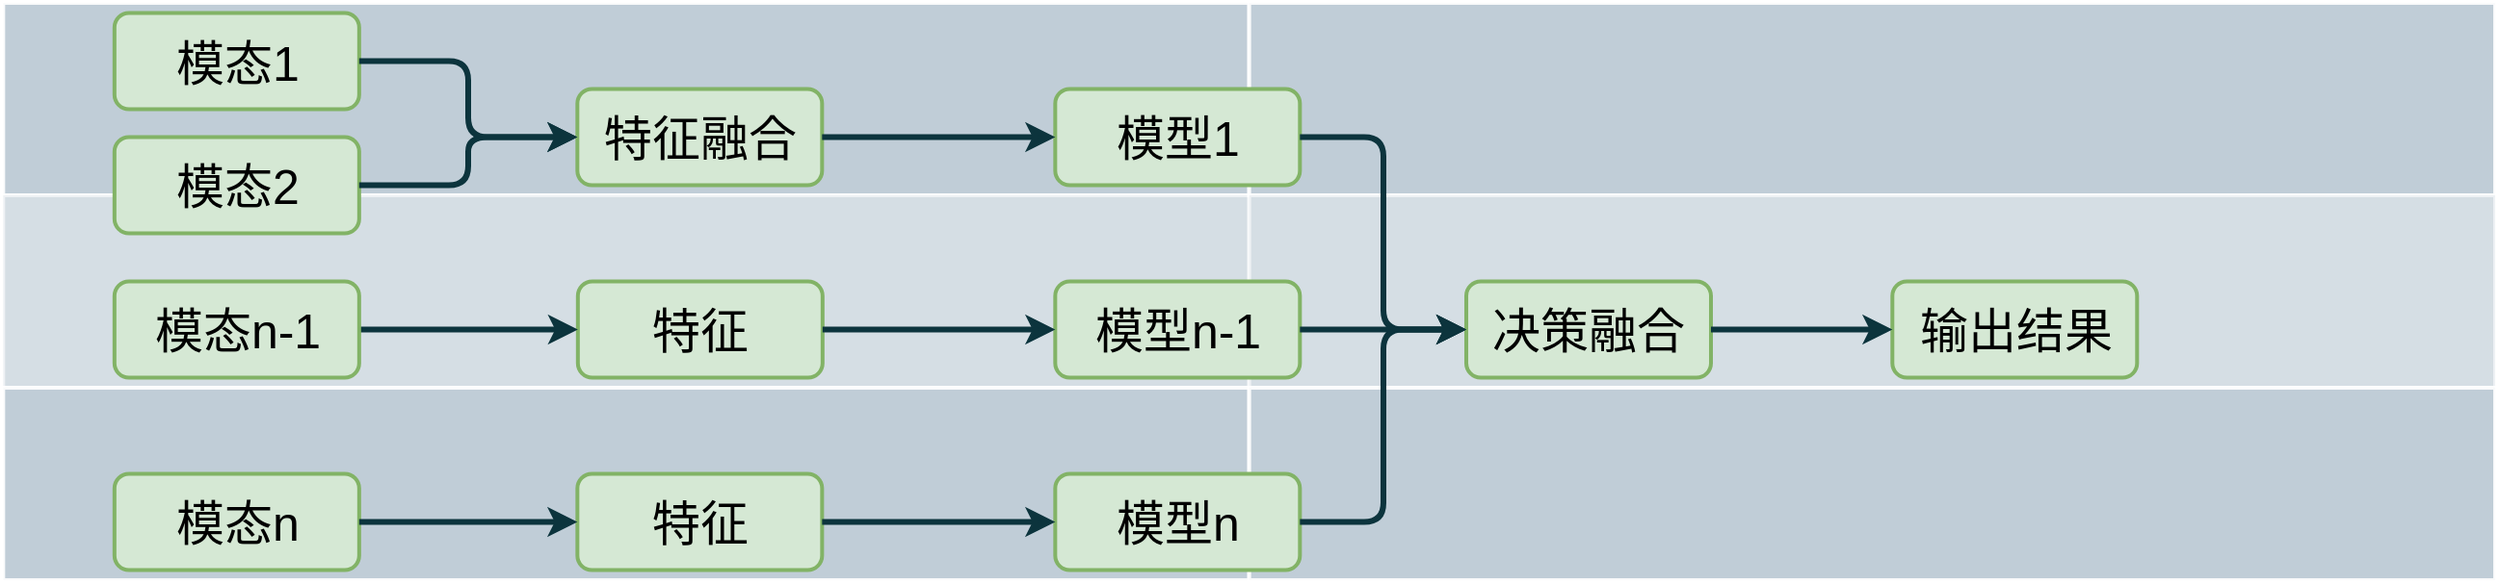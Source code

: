 <mxfile version="20.5.3" type="github">
  <diagram id="6a731a19-8d31-9384-78a2-239565b7b9f0" name="Page-1">
    <mxGraphModel dx="1673" dy="60" grid="1" gridSize="10" guides="1" tooltips="1" connect="1" arrows="1" fold="1" page="1" pageScale="1" pageWidth="1169" pageHeight="827" background="none" math="0" shadow="0">
      <root>
        <mxCell id="0" />
        <mxCell id="1" parent="0" />
        <mxCell id="78" value="" style="strokeColor=#FFFFFF;fillColor=#BAC8D3;fontSize=25;strokeWidth=2;fontFamily=Helvetica;html=1;opacity=90;" parent="1" vertex="1">
          <mxGeometry x="890.667" y="1230.5" width="646.667" height="100" as="geometry" />
        </mxCell>
        <mxCell id="79" value="" style="strokeColor=#FFFFFF;fillColor=#BAC8D3;fontSize=25;strokeWidth=2;fontFamily=Helvetica;html=1;opacity=60;" parent="1" vertex="1">
          <mxGeometry x="890.667" y="1330.5" width="646.667" height="100" as="geometry" />
        </mxCell>
        <mxCell id="80" value="" style="strokeColor=#FFFFFF;fillColor=#BAC8D3;fontSize=25;strokeWidth=2;fontFamily=Helvetica;html=1;opacity=90;" parent="1" vertex="1">
          <mxGeometry x="890.667" y="1430.5" width="646.667" height="100" as="geometry" />
        </mxCell>
        <mxCell id="85" value="" style="strokeColor=#FFFFFF;fillColor=#BAC8D3;fontSize=25;strokeWidth=2;fontFamily=Helvetica;html=1;opacity=90;" parent="1" vertex="1">
          <mxGeometry x="1537.333" y="1230.5" width="646.667" height="100" as="geometry" />
        </mxCell>
        <mxCell id="86" value="" style="strokeColor=#FFFFFF;fillColor=#BAC8D3;fontSize=25;strokeWidth=2;fontFamily=Helvetica;html=1;opacity=60;" parent="1" vertex="1">
          <mxGeometry x="1537.333" y="1330.5" width="646.667" height="100" as="geometry" />
        </mxCell>
        <mxCell id="87" value="" style="strokeColor=#FFFFFF;fillColor=#BAC8D3;fontSize=25;strokeWidth=2;fontFamily=Helvetica;html=1;opacity=90;" parent="1" vertex="1">
          <mxGeometry x="1537.333" y="1430.5" width="646.667" height="100" as="geometry" />
        </mxCell>
        <mxCell id="92" value="模态1" style="rounded=1;fillColor=#d5e8d4;strokeColor=#82b366;strokeWidth=2;fontFamily=Helvetica;html=1;fontSize=25;" parent="1" vertex="1">
          <mxGeometry x="948.414" y="1235.75" width="127" height="50" as="geometry" />
        </mxCell>
        <mxCell id="93" value="特征融合" style="rounded=1;fillColor=#d5e8d4;strokeColor=#82b366;strokeWidth=2;fontFamily=Helvetica;html=1;fontSize=25;" parent="1" vertex="1">
          <mxGeometry x="1188.665" y="1275.25" width="127" height="50" as="geometry" />
        </mxCell>
        <mxCell id="94" value="特征" style="rounded=1;fillColor=#d5e8d4;strokeColor=#82b366;strokeWidth=2;fontFamily=Helvetica;html=1;fontSize=25;" parent="1" vertex="1">
          <mxGeometry x="1188.915" y="1375.25" width="127" height="50" as="geometry" />
        </mxCell>
        <mxCell id="95" value="模态n" style="rounded=1;fillColor=#d5e8d4;strokeColor=#82b366;strokeWidth=2;fontFamily=Helvetica;html=1;fontSize=25;" parent="1" vertex="1">
          <mxGeometry x="948.414" y="1475.25" width="127" height="50" as="geometry" />
        </mxCell>
        <mxCell id="96" value="模态2" style="rounded=1;fillColor=#d5e8d4;strokeColor=#82b366;strokeWidth=2;fontFamily=Helvetica;html=1;fontSize=25;" parent="1" vertex="1">
          <mxGeometry x="948.414" y="1300.25" width="127" height="50" as="geometry" />
        </mxCell>
        <mxCell id="100" value="模型1" style="rounded=1;fillColor=#d5e8d4;strokeColor=#82b366;strokeWidth=2;fontFamily=Helvetica;html=1;fontSize=25;" parent="1" vertex="1">
          <mxGeometry x="1436.665" y="1275.25" width="127" height="50" as="geometry" />
        </mxCell>
        <mxCell id="101" value="模型n" style="rounded=1;fillColor=#d5e8d4;strokeColor=#82b366;strokeWidth=2;fontFamily=Helvetica;html=1;fontSize=25;" parent="1" vertex="1">
          <mxGeometry x="1436.665" y="1475.25" width="127" height="50" as="geometry" />
        </mxCell>
        <mxCell id="102" value="特征" style="rounded=1;fillColor=#d5e8d4;strokeColor=#82b366;strokeWidth=2;fontFamily=Helvetica;html=1;fontSize=25;" parent="1" vertex="1">
          <mxGeometry x="1188.669" y="1475.25" width="127" height="50" as="geometry" />
        </mxCell>
        <mxCell id="103" value="模型n-1" style="rounded=1;fillColor=#d5e8d4;strokeColor=#82b366;strokeWidth=2;fontFamily=Helvetica;html=1;fontSize=25;" parent="1" vertex="1">
          <mxGeometry x="1436.665" y="1375.25" width="127" height="50" as="geometry" />
        </mxCell>
        <mxCell id="106" value="决策融合" style="rounded=1;fillColor=#d5e8d4;strokeColor=#82b366;strokeWidth=2;fontFamily=Helvetica;html=1;fontSize=25;" parent="1" vertex="1">
          <mxGeometry x="1649.995" y="1375.25" width="127" height="50" as="geometry" />
        </mxCell>
        <mxCell id="107" value="输出结果" style="rounded=1;fillColor=#d5e8d4;strokeColor=#82b366;strokeWidth=2;fontFamily=Helvetica;html=1;fontSize=25;" parent="1" vertex="1">
          <mxGeometry x="1871.152" y="1375.25" width="127" height="50" as="geometry" />
        </mxCell>
        <mxCell id="117" value="" style="edgeStyle=elbowEdgeStyle;elbow=horizontal;strokeWidth=3;strokeColor=#0C343D;fontFamily=Helvetica;html=1;exitX=1;exitY=0.5;exitDx=0;exitDy=0;fontSize=25;" parent="1" source="lC2E6rJAO64S_w_7Imwg-144" target="94" edge="1">
          <mxGeometry x="6.449" y="830.5" width="131.973" height="100" as="geometry">
            <mxPoint x="6.449" y="930.5" as="sourcePoint" />
            <mxPoint x="138.422" y="830.5" as="targetPoint" />
          </mxGeometry>
        </mxCell>
        <mxCell id="121" value="" style="edgeStyle=elbowEdgeStyle;elbow=horizontal;strokeWidth=3;strokeColor=#0C343D;fontFamily=Helvetica;html=1;exitX=1;exitY=0.5;exitDx=0;exitDy=0;fontSize=25;" parent="1" source="93" target="100" edge="1">
          <mxGeometry x="6.449" y="830.5" width="131.973" height="100" as="geometry">
            <mxPoint x="1190" y="1281" as="sourcePoint" />
            <mxPoint x="138.422" y="830.5" as="targetPoint" />
          </mxGeometry>
        </mxCell>
        <mxCell id="124" value="" style="edgeStyle=elbowEdgeStyle;elbow=horizontal;strokeWidth=3;strokeColor=#0C343D;fontFamily=Helvetica;html=1;exitX=1;exitY=0.5;exitDx=0;exitDy=0;fontSize=25;" parent="1" source="94" target="103" edge="1">
          <mxGeometry x="6.449" y="830.5" width="131.973" height="100" as="geometry">
            <mxPoint x="6.449" y="930.5" as="sourcePoint" />
            <mxPoint x="138.422" y="830.5" as="targetPoint" />
          </mxGeometry>
        </mxCell>
        <mxCell id="125" value="" style="edgeStyle=elbowEdgeStyle;elbow=horizontal;strokeWidth=3;strokeColor=#0C343D;fontFamily=Helvetica;html=1;fontSize=25;" parent="1" source="102" target="101" edge="1">
          <mxGeometry x="6.449" y="830.5" width="131.973" height="100" as="geometry">
            <mxPoint x="6.449" y="930.5" as="sourcePoint" />
            <mxPoint x="138.422" y="830.5" as="targetPoint" />
          </mxGeometry>
        </mxCell>
        <mxCell id="130" value="" style="edgeStyle=elbowEdgeStyle;elbow=horizontal;strokeWidth=3;strokeColor=#0C343D;fontFamily=Helvetica;html=1;fontSize=25;" parent="1" source="103" target="106" edge="1">
          <mxGeometry x="6.449" y="830.5" width="131.973" height="100" as="geometry">
            <mxPoint x="6.449" y="930.5" as="sourcePoint" />
            <mxPoint x="138.422" y="830.5" as="targetPoint" />
          </mxGeometry>
        </mxCell>
        <mxCell id="131" value="" style="edgeStyle=elbowEdgeStyle;elbow=horizontal;strokeWidth=3;strokeColor=#0C343D;fontFamily=Helvetica;html=1;exitX=1;exitY=0.5;exitDx=0;exitDy=0;entryX=0;entryY=0.5;entryDx=0;entryDy=0;fontSize=25;" parent="1" source="101" target="106" edge="1">
          <mxGeometry x="6.449" y="830.5" width="131.973" height="100" as="geometry">
            <mxPoint x="6.449" y="930.5" as="sourcePoint" />
            <mxPoint x="1586.925" y="1480.5" as="targetPoint" />
          </mxGeometry>
        </mxCell>
        <mxCell id="138" value="" style="edgeStyle=elbowEdgeStyle;elbow=horizontal;strokeWidth=3;strokeColor=#0C343D;fontFamily=Helvetica;html=1;fontSize=25;" parent="1" source="106" target="107" edge="1">
          <mxGeometry x="6.449" y="830.5" width="131.973" height="100" as="geometry">
            <mxPoint x="6.449" y="930.5" as="sourcePoint" />
            <mxPoint x="138.422" y="830.5" as="targetPoint" />
          </mxGeometry>
        </mxCell>
        <mxCell id="139" value="" style="edgeStyle=elbowEdgeStyle;elbow=horizontal;strokeWidth=3;strokeColor=#0C343D;fontFamily=Helvetica;html=1;exitX=1;exitY=0.5;exitDx=0;exitDy=0;fontSize=25;" parent="1" source="100" target="106" edge="1">
          <mxGeometry x="6.449" y="830.5" width="131.973" height="100" as="geometry">
            <mxPoint x="1487.001" y="1180.5" as="sourcePoint" />
            <mxPoint x="138.422" y="830.5" as="targetPoint" />
            <Array as="points" />
          </mxGeometry>
        </mxCell>
        <mxCell id="lC2E6rJAO64S_w_7Imwg-143" value="" style="edgeStyle=elbowEdgeStyle;elbow=horizontal;strokeWidth=3;strokeColor=#0C343D;fontFamily=Helvetica;html=1;exitX=1;exitY=0.5;exitDx=0;exitDy=0;entryX=0;entryY=0.5;entryDx=0;entryDy=0;fontSize=25;" edge="1" parent="1" source="95" target="102">
          <mxGeometry x="16.449" y="840.5" width="131.973" height="100" as="geometry">
            <mxPoint x="615.354" y="1190.5" as="sourcePoint" />
            <mxPoint x="950.005" y="1290.5" as="targetPoint" />
          </mxGeometry>
        </mxCell>
        <mxCell id="lC2E6rJAO64S_w_7Imwg-144" value="模态n-1" style="rounded=1;fillColor=#d5e8d4;strokeColor=#82b366;strokeWidth=2;fontFamily=Helvetica;html=1;fontSize=25;" vertex="1" parent="1">
          <mxGeometry x="948.414" y="1375.25" width="127" height="50" as="geometry" />
        </mxCell>
        <mxCell id="lC2E6rJAO64S_w_7Imwg-145" value="" style="edgeStyle=elbowEdgeStyle;elbow=horizontal;strokeWidth=3;strokeColor=#0C343D;fontFamily=Helvetica;html=1;exitX=1;exitY=0.5;exitDx=0;exitDy=0;entryX=0;entryY=0.5;entryDx=0;entryDy=0;fontSize=25;" edge="1" parent="1" source="92" target="93">
          <mxGeometry x="6.449" y="729.91" width="131.973" height="100" as="geometry">
            <mxPoint x="929.004" y="1279.91" as="sourcePoint" />
            <mxPoint x="1042.255" y="1279.91" as="targetPoint" />
          </mxGeometry>
        </mxCell>
        <mxCell id="lC2E6rJAO64S_w_7Imwg-146" value="" style="edgeStyle=elbowEdgeStyle;elbow=horizontal;strokeWidth=3;strokeColor=#0C343D;fontFamily=Helvetica;html=1;exitX=1;exitY=0.5;exitDx=0;exitDy=0;entryX=0;entryY=0.5;entryDx=0;entryDy=0;fontSize=25;" edge="1" parent="1" source="96" target="93">
          <mxGeometry x="6.199" y="729.91" width="131.973" height="100" as="geometry">
            <mxPoint x="928.754" y="1279.91" as="sourcePoint" />
            <mxPoint x="1042.005" y="1279.91" as="targetPoint" />
          </mxGeometry>
        </mxCell>
      </root>
    </mxGraphModel>
  </diagram>
</mxfile>
